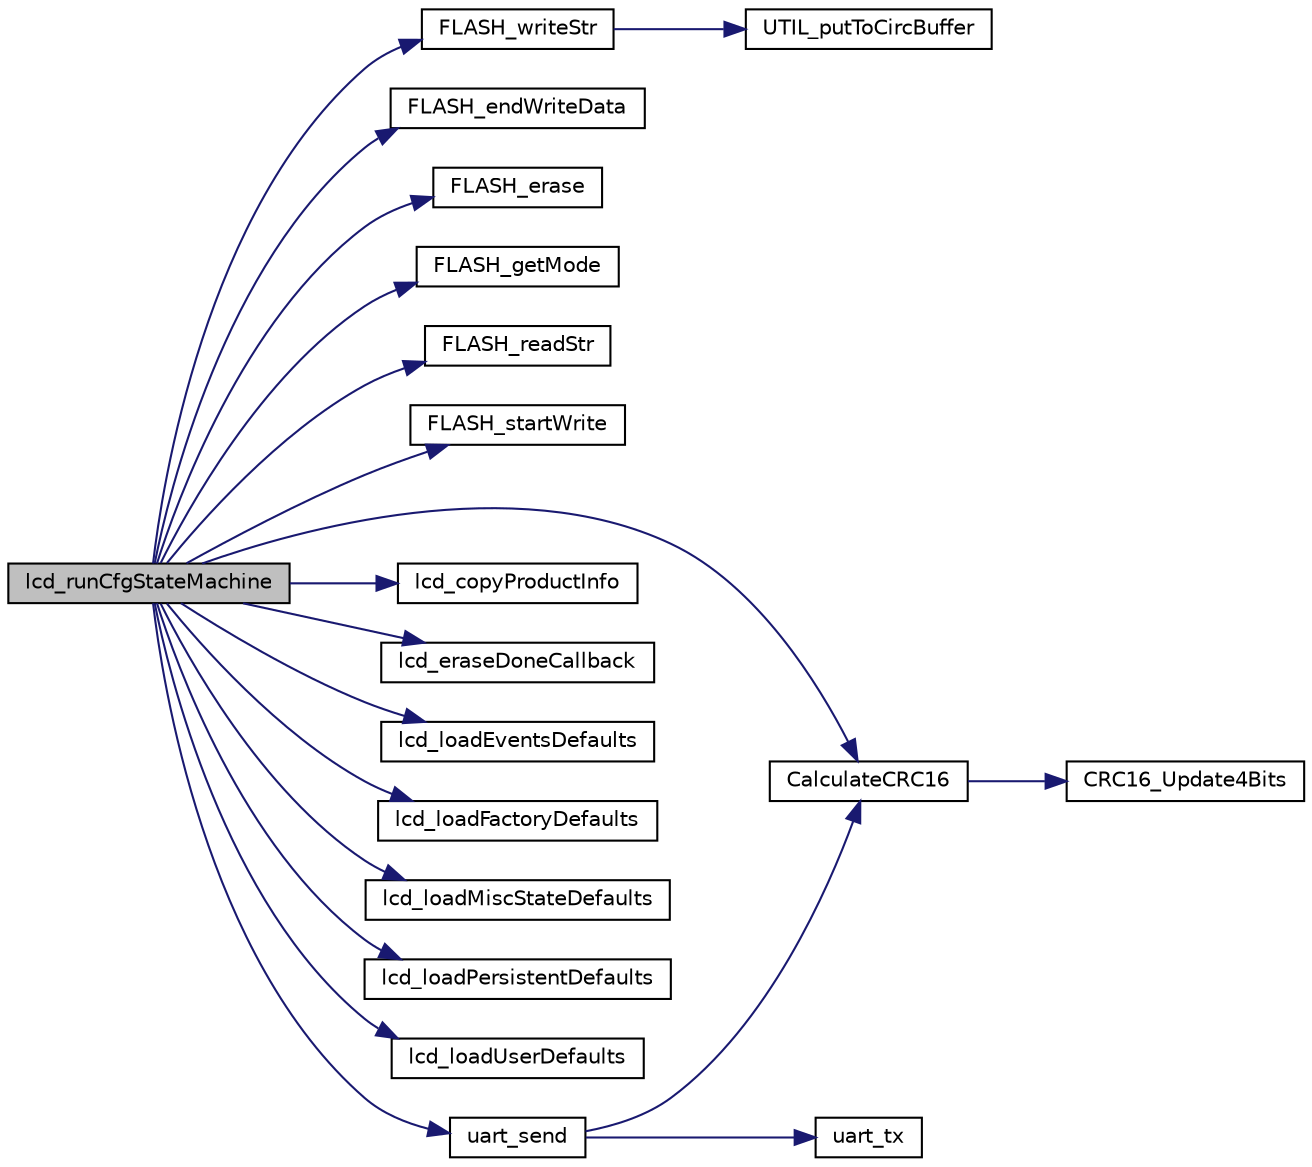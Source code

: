 digraph "lcd_runCfgStateMachine"
{
 // LATEX_PDF_SIZE
  edge [fontname="Helvetica",fontsize="10",labelfontname="Helvetica",labelfontsize="10"];
  node [fontname="Helvetica",fontsize="10",shape=record];
  rankdir="LR";
  Node1 [label="lcd_runCfgStateMachine",height=0.2,width=0.4,color="black", fillcolor="grey75", style="filled", fontcolor="black",tooltip=" "];
  Node1 -> Node2 [color="midnightblue",fontsize="10",style="solid"];
  Node2 [label="CalculateCRC16",height=0.2,width=0.4,color="black", fillcolor="white", style="filled",URL="$crc16_8c.html#a2783e18fd5b314e656d988aed16c1116",tooltip=" "];
  Node2 -> Node3 [color="midnightblue",fontsize="10",style="solid"];
  Node3 [label="CRC16_Update4Bits",height=0.2,width=0.4,color="black", fillcolor="white", style="filled",URL="$crc16_8c.html#aa3f82d8f012e4928bc40a18a6e66e161",tooltip=" "];
  Node1 -> Node4 [color="midnightblue",fontsize="10",style="solid"];
  Node4 [label="FLASH_endWriteData",height=0.2,width=0.4,color="black", fillcolor="white", style="filled",URL="$flash_8c.html#a0b3d79861b7d646ad91d6a082da372a9",tooltip=" "];
  Node1 -> Node5 [color="midnightblue",fontsize="10",style="solid"];
  Node5 [label="FLASH_erase",height=0.2,width=0.4,color="black", fillcolor="white", style="filled",URL="$flash_8c.html#af9cfc9e7bb2bac30c09b6cfdfd6546fa",tooltip=" "];
  Node1 -> Node6 [color="midnightblue",fontsize="10",style="solid"];
  Node6 [label="FLASH_getMode",height=0.2,width=0.4,color="black", fillcolor="white", style="filled",URL="$flash_8c.html#ad315c17af53111cd749dcaa715f065e1",tooltip=" "];
  Node1 -> Node7 [color="midnightblue",fontsize="10",style="solid"];
  Node7 [label="FLASH_readStr",height=0.2,width=0.4,color="black", fillcolor="white", style="filled",URL="$flash_8c.html#a0e297d230d5f834b4eea43dc1792e113",tooltip=" "];
  Node1 -> Node8 [color="midnightblue",fontsize="10",style="solid"];
  Node8 [label="FLASH_startWrite",height=0.2,width=0.4,color="black", fillcolor="white", style="filled",URL="$flash_8c.html#ad22a0c7cf5ff4b7669394986fd889df7",tooltip=" "];
  Node1 -> Node9 [color="midnightblue",fontsize="10",style="solid"];
  Node9 [label="FLASH_writeStr",height=0.2,width=0.4,color="black", fillcolor="white", style="filled",URL="$flash_8c.html#a824adb1e4989c662e38cb5238726330e",tooltip=" "];
  Node9 -> Node10 [color="midnightblue",fontsize="10",style="solid"];
  Node10 [label="UTIL_putToCircBuffer",height=0.2,width=0.4,color="black", fillcolor="white", style="filled",URL="$util_8c.html#adcd1908fd8788c7dd4bc84201269d89d",tooltip=" "];
  Node1 -> Node11 [color="midnightblue",fontsize="10",style="solid"];
  Node11 [label="lcd_copyProductInfo",height=0.2,width=0.4,color="black", fillcolor="white", style="filled",URL="$lcd_8c.html#a86059f000b3412dfc6261ada2b1e06ab",tooltip=" "];
  Node1 -> Node12 [color="midnightblue",fontsize="10",style="solid"];
  Node12 [label="lcd_eraseDoneCallback",height=0.2,width=0.4,color="black", fillcolor="white", style="filled",URL="$lcd_8c.html#a6ecd441ccb31e20f0f32f6c88982cdc1",tooltip=" "];
  Node1 -> Node13 [color="midnightblue",fontsize="10",style="solid"];
  Node13 [label="lcd_loadEventsDefaults",height=0.2,width=0.4,color="black", fillcolor="white", style="filled",URL="$lcd_8c.html#a2a6f77d8ae56841d26d03350661fad89",tooltip=" "];
  Node1 -> Node14 [color="midnightblue",fontsize="10",style="solid"];
  Node14 [label="lcd_loadFactoryDefaults",height=0.2,width=0.4,color="black", fillcolor="white", style="filled",URL="$lcd_8c.html#a4e7740a619bd34dfd5821838c6dd4614",tooltip=" "];
  Node1 -> Node15 [color="midnightblue",fontsize="10",style="solid"];
  Node15 [label="lcd_loadMiscStateDefaults",height=0.2,width=0.4,color="black", fillcolor="white", style="filled",URL="$lcd_8c.html#a7d87bacdec3fe9cfd496ade79c856d5e",tooltip=" "];
  Node1 -> Node16 [color="midnightblue",fontsize="10",style="solid"];
  Node16 [label="lcd_loadPersistentDefaults",height=0.2,width=0.4,color="black", fillcolor="white", style="filled",URL="$lcd_8c.html#aed9e3f7992882b9538f3390a82ee7376",tooltip=" "];
  Node1 -> Node17 [color="midnightblue",fontsize="10",style="solid"];
  Node17 [label="lcd_loadUserDefaults",height=0.2,width=0.4,color="black", fillcolor="white", style="filled",URL="$lcd_8c.html#aad05c1a0d08f3cd19f747c3cb525e390",tooltip=" "];
  Node1 -> Node18 [color="midnightblue",fontsize="10",style="solid"];
  Node18 [label="uart_send",height=0.2,width=0.4,color="black", fillcolor="white", style="filled",URL="$usci_8c.html#adc2a1a197144cfbe10c0f585f1e8008c",tooltip=" "];
  Node18 -> Node2 [color="midnightblue",fontsize="10",style="solid"];
  Node18 -> Node19 [color="midnightblue",fontsize="10",style="solid"];
  Node19 [label="uart_tx",height=0.2,width=0.4,color="black", fillcolor="white", style="filled",URL="$usci_8c.html#a8165a8d6cc982155fdbb73cca5485206",tooltip="this must be plased to HardWareLevel Group"];
}
